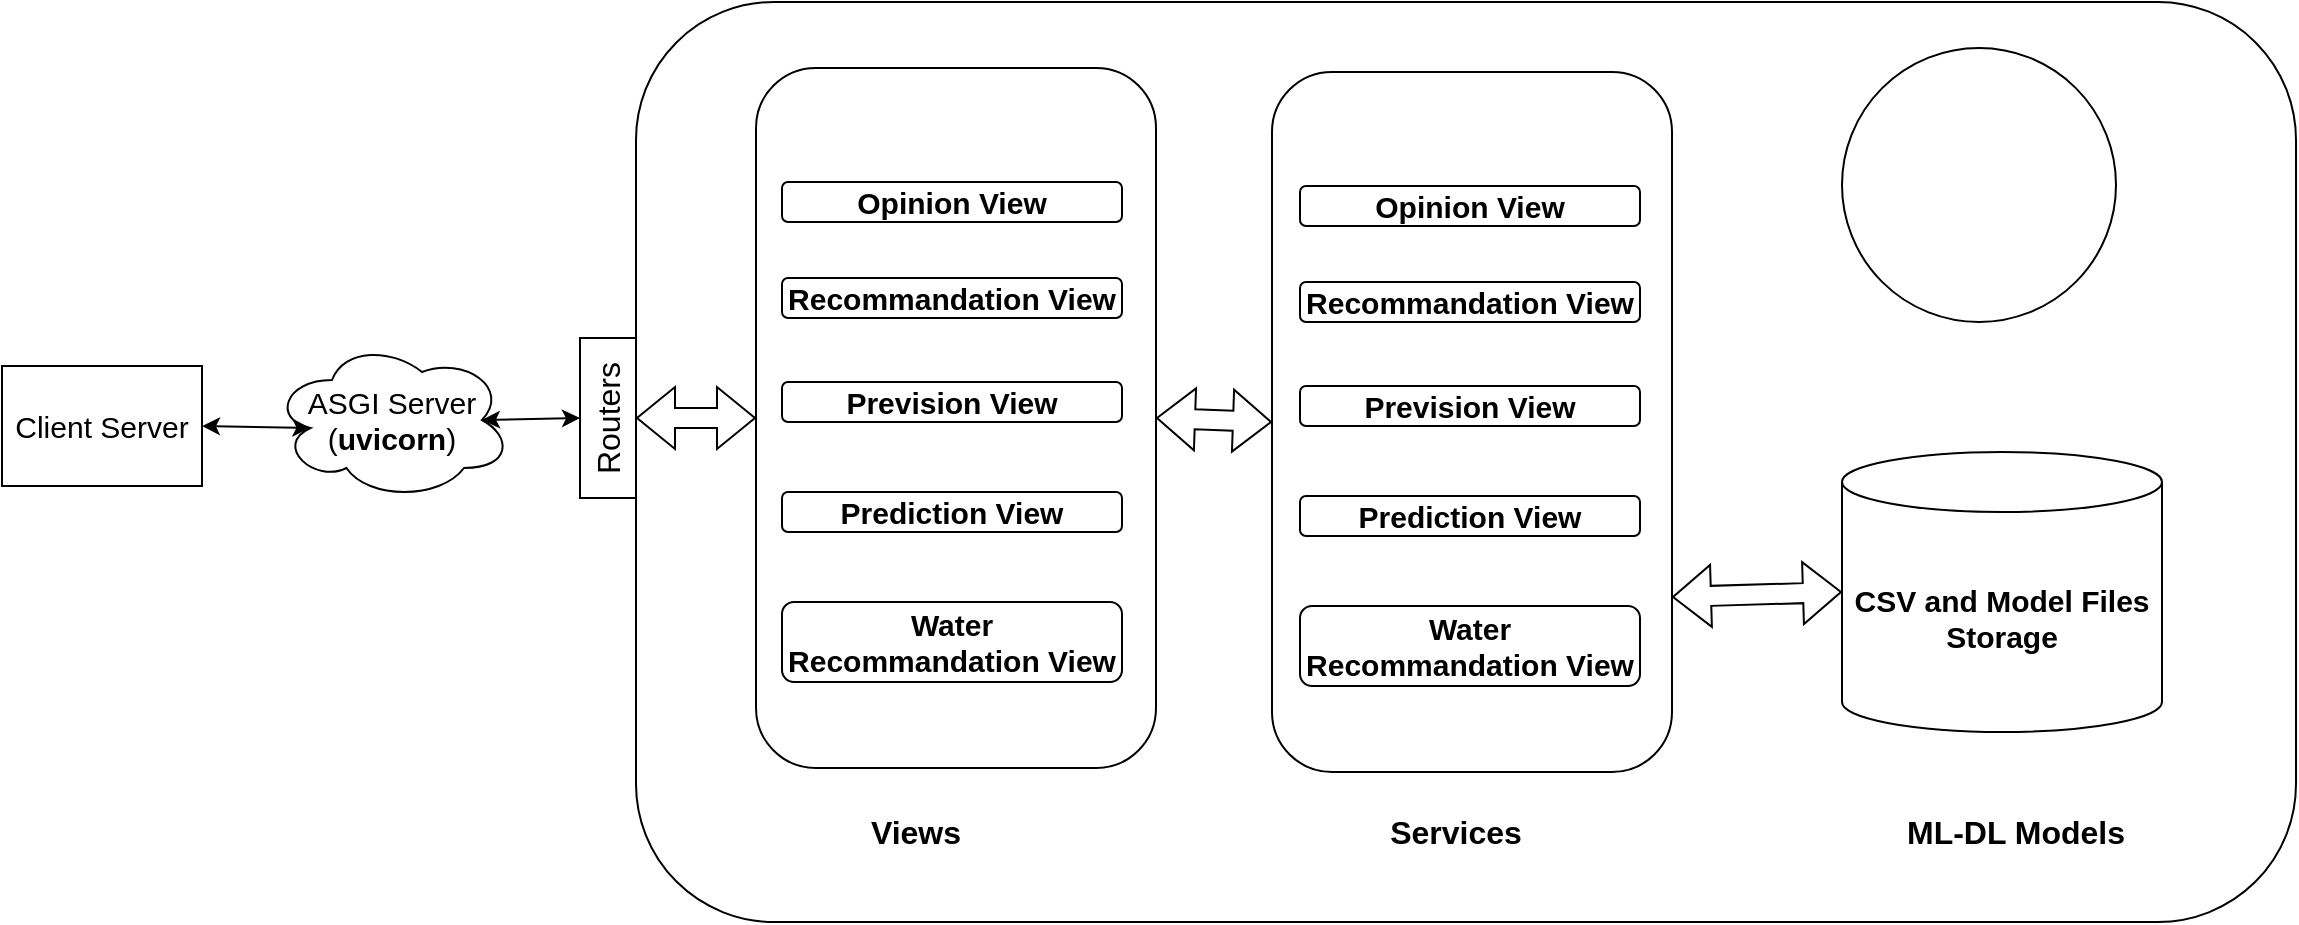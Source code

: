 <mxfile version="26.0.14">
  <diagram name="Page-1" id="IXrnQK5_JN5O4_K-YByB">
    <mxGraphModel dx="880" dy="468" grid="1" gridSize="10" guides="1" tooltips="1" connect="1" arrows="1" fold="1" page="1" pageScale="1" pageWidth="3300" pageHeight="4681" math="0" shadow="0">
      <root>
        <mxCell id="0" />
        <mxCell id="1" parent="0" />
        <mxCell id="ohZopj5vO3BjQmZIBhk5-1" value="&lt;font style=&quot;font-size: 15px;&quot;&gt;Client Server&lt;/font&gt;" style="rounded=0;whiteSpace=wrap;html=1;" vertex="1" parent="1">
          <mxGeometry x="133" y="262" width="100" height="60" as="geometry" />
        </mxCell>
        <mxCell id="ohZopj5vO3BjQmZIBhk5-2" value="&lt;font style=&quot;font-size: 15px;&quot;&gt;ASGI Server&lt;/font&gt;&lt;div&gt;&lt;font style=&quot;font-size: 15px;&quot;&gt;(&lt;b&gt;uvicorn&lt;/b&gt;)&lt;/font&gt;&lt;/div&gt;" style="ellipse;shape=cloud;whiteSpace=wrap;html=1;" vertex="1" parent="1">
          <mxGeometry x="268" y="249" width="120" height="80" as="geometry" />
        </mxCell>
        <mxCell id="ohZopj5vO3BjQmZIBhk5-5" value="" style="rounded=1;whiteSpace=wrap;html=1;" vertex="1" parent="1">
          <mxGeometry x="450" y="80" width="830" height="460" as="geometry" />
        </mxCell>
        <mxCell id="ohZopj5vO3BjQmZIBhk5-7" value="" style="rounded=1;whiteSpace=wrap;html=1;" vertex="1" parent="1">
          <mxGeometry x="510" y="113" width="200" height="350" as="geometry" />
        </mxCell>
        <mxCell id="ohZopj5vO3BjQmZIBhk5-11" value="&lt;font style=&quot;font-size: 15px;&quot;&gt;&lt;b&gt;Opinion View&lt;/b&gt;&lt;/font&gt;" style="rounded=1;whiteSpace=wrap;html=1;" vertex="1" parent="1">
          <mxGeometry x="523" y="170" width="170" height="20" as="geometry" />
        </mxCell>
        <mxCell id="ohZopj5vO3BjQmZIBhk5-12" value="&lt;font style=&quot;font-size: 16px;&quot;&gt;Routers&lt;/font&gt;" style="rounded=0;whiteSpace=wrap;html=1;rotation=-90;" vertex="1" parent="1">
          <mxGeometry x="396" y="274" width="80" height="28" as="geometry" />
        </mxCell>
        <mxCell id="ohZopj5vO3BjQmZIBhk5-13" value="&lt;font style=&quot;font-size: 15px;&quot;&gt;&lt;b&gt;Recommandation View&lt;/b&gt;&lt;/font&gt;" style="rounded=1;whiteSpace=wrap;html=1;" vertex="1" parent="1">
          <mxGeometry x="523" y="218" width="170" height="20" as="geometry" />
        </mxCell>
        <mxCell id="ohZopj5vO3BjQmZIBhk5-14" value="&lt;font style=&quot;font-size: 15px;&quot;&gt;&lt;b&gt;Prediction View&lt;/b&gt;&lt;/font&gt;" style="rounded=1;whiteSpace=wrap;html=1;" vertex="1" parent="1">
          <mxGeometry x="523" y="325" width="170" height="20" as="geometry" />
        </mxCell>
        <mxCell id="ohZopj5vO3BjQmZIBhk5-15" value="&lt;font style=&quot;font-size: 15px;&quot;&gt;&lt;b&gt;Prevision View&lt;/b&gt;&lt;/font&gt;" style="rounded=1;whiteSpace=wrap;html=1;" vertex="1" parent="1">
          <mxGeometry x="523" y="270" width="170" height="20" as="geometry" />
        </mxCell>
        <mxCell id="ohZopj5vO3BjQmZIBhk5-16" value="&lt;font style=&quot;font-size: 15px;&quot;&gt;&lt;b&gt;Water Recommandation View&lt;/b&gt;&lt;/font&gt;" style="rounded=1;whiteSpace=wrap;html=1;" vertex="1" parent="1">
          <mxGeometry x="523" y="380" width="170" height="40" as="geometry" />
        </mxCell>
        <mxCell id="ohZopj5vO3BjQmZIBhk5-17" value="" style="rounded=1;whiteSpace=wrap;html=1;" vertex="1" parent="1">
          <mxGeometry x="768" y="115" width="200" height="350" as="geometry" />
        </mxCell>
        <mxCell id="ohZopj5vO3BjQmZIBhk5-18" value="&lt;font style=&quot;font-size: 15px;&quot;&gt;&lt;b&gt;Opinion View&lt;/b&gt;&lt;/font&gt;" style="rounded=1;whiteSpace=wrap;html=1;" vertex="1" parent="1">
          <mxGeometry x="782" y="172" width="170" height="20" as="geometry" />
        </mxCell>
        <mxCell id="ohZopj5vO3BjQmZIBhk5-19" value="&lt;font style=&quot;font-size: 15px;&quot;&gt;&lt;b&gt;Recommandation View&lt;/b&gt;&lt;/font&gt;" style="rounded=1;whiteSpace=wrap;html=1;" vertex="1" parent="1">
          <mxGeometry x="782" y="220" width="170" height="20" as="geometry" />
        </mxCell>
        <mxCell id="ohZopj5vO3BjQmZIBhk5-20" value="&lt;font style=&quot;font-size: 15px;&quot;&gt;&lt;b&gt;Prediction View&lt;/b&gt;&lt;/font&gt;" style="rounded=1;whiteSpace=wrap;html=1;" vertex="1" parent="1">
          <mxGeometry x="782" y="327" width="170" height="20" as="geometry" />
        </mxCell>
        <mxCell id="ohZopj5vO3BjQmZIBhk5-21" value="&lt;font style=&quot;font-size: 15px;&quot;&gt;&lt;b&gt;Prevision View&lt;/b&gt;&lt;/font&gt;" style="rounded=1;whiteSpace=wrap;html=1;" vertex="1" parent="1">
          <mxGeometry x="782" y="272" width="170" height="20" as="geometry" />
        </mxCell>
        <mxCell id="ohZopj5vO3BjQmZIBhk5-22" value="&lt;font style=&quot;font-size: 15px;&quot;&gt;&lt;b&gt;Water Recommandation View&lt;/b&gt;&lt;/font&gt;" style="rounded=1;whiteSpace=wrap;html=1;" vertex="1" parent="1">
          <mxGeometry x="782" y="382" width="170" height="40" as="geometry" />
        </mxCell>
        <mxCell id="ohZopj5vO3BjQmZIBhk5-23" value="" style="shape=flexArrow;endArrow=classic;startArrow=classic;html=1;rounded=0;entryX=0;entryY=0.5;entryDx=0;entryDy=0;" edge="1" parent="1" source="ohZopj5vO3BjQmZIBhk5-12" target="ohZopj5vO3BjQmZIBhk5-7">
          <mxGeometry width="100" height="100" relative="1" as="geometry">
            <mxPoint x="660" y="370" as="sourcePoint" />
            <mxPoint x="760" y="270" as="targetPoint" />
          </mxGeometry>
        </mxCell>
        <mxCell id="ohZopj5vO3BjQmZIBhk5-24" value="" style="shape=flexArrow;endArrow=classic;startArrow=classic;html=1;rounded=0;exitX=1;exitY=0.5;exitDx=0;exitDy=0;entryX=0;entryY=0.5;entryDx=0;entryDy=0;" edge="1" parent="1" source="ohZopj5vO3BjQmZIBhk5-7" target="ohZopj5vO3BjQmZIBhk5-17">
          <mxGeometry width="100" height="100" relative="1" as="geometry">
            <mxPoint x="660" y="370" as="sourcePoint" />
            <mxPoint x="760" y="270" as="targetPoint" />
          </mxGeometry>
        </mxCell>
        <mxCell id="ohZopj5vO3BjQmZIBhk5-25" value="" style="endArrow=classic;startArrow=classic;html=1;rounded=0;exitX=0.875;exitY=0.5;exitDx=0;exitDy=0;exitPerimeter=0;entryX=0.5;entryY=0;entryDx=0;entryDy=0;" edge="1" parent="1" source="ohZopj5vO3BjQmZIBhk5-2" target="ohZopj5vO3BjQmZIBhk5-12">
          <mxGeometry width="50" height="50" relative="1" as="geometry">
            <mxPoint x="373" y="282" as="sourcePoint" />
            <mxPoint x="423.008" y="282" as="targetPoint" />
          </mxGeometry>
        </mxCell>
        <mxCell id="ohZopj5vO3BjQmZIBhk5-26" value="" style="endArrow=classic;startArrow=classic;html=1;rounded=0;exitX=1;exitY=0.5;exitDx=0;exitDy=0;entryX=0.16;entryY=0.55;entryDx=0;entryDy=0;entryPerimeter=0;" edge="1" parent="1" source="ohZopj5vO3BjQmZIBhk5-1" target="ohZopj5vO3BjQmZIBhk5-2">
          <mxGeometry width="50" height="50" relative="1" as="geometry">
            <mxPoint x="540" y="350" as="sourcePoint" />
            <mxPoint x="590" y="300" as="targetPoint" />
          </mxGeometry>
        </mxCell>
        <mxCell id="ohZopj5vO3BjQmZIBhk5-27" value="&lt;b&gt;&lt;font style=&quot;font-size: 15px;&quot;&gt;CSV and Model Files Storage&lt;/font&gt;&lt;/b&gt;" style="shape=cylinder3;whiteSpace=wrap;html=1;boundedLbl=1;backgroundOutline=1;size=15;" vertex="1" parent="1">
          <mxGeometry x="1053" y="305" width="160" height="140" as="geometry" />
        </mxCell>
        <mxCell id="ohZopj5vO3BjQmZIBhk5-28" value="&lt;b&gt;&lt;font style=&quot;font-size: 16px;&quot;&gt;Views&lt;/font&gt;&lt;/b&gt;" style="text;html=1;align=center;verticalAlign=middle;whiteSpace=wrap;rounded=0;" vertex="1" parent="1">
          <mxGeometry x="560" y="480" width="60" height="30" as="geometry" />
        </mxCell>
        <mxCell id="ohZopj5vO3BjQmZIBhk5-29" value="&lt;span style=&quot;font-size: 16px;&quot;&gt;&lt;b&gt;Services&lt;/b&gt;&lt;/span&gt;" style="text;html=1;align=center;verticalAlign=middle;whiteSpace=wrap;rounded=0;" vertex="1" parent="1">
          <mxGeometry x="830" y="480" width="60" height="30" as="geometry" />
        </mxCell>
        <mxCell id="ohZopj5vO3BjQmZIBhk5-30" value="&lt;span style=&quot;font-size: 16px;&quot;&gt;&lt;b&gt;ML-DL Models&lt;/b&gt;&lt;/span&gt;" style="text;html=1;align=center;verticalAlign=middle;whiteSpace=wrap;rounded=0;" vertex="1" parent="1">
          <mxGeometry x="1070" y="480" width="140" height="30" as="geometry" />
        </mxCell>
        <mxCell id="ohZopj5vO3BjQmZIBhk5-31" value="" style="shape=flexArrow;endArrow=classic;startArrow=classic;html=1;rounded=0;exitX=0;exitY=0.5;exitDx=0;exitDy=0;exitPerimeter=0;entryX=1;entryY=0.75;entryDx=0;entryDy=0;" edge="1" parent="1" source="ohZopj5vO3BjQmZIBhk5-27" target="ohZopj5vO3BjQmZIBhk5-17">
          <mxGeometry width="100" height="100" relative="1" as="geometry">
            <mxPoint x="900" y="310" as="sourcePoint" />
            <mxPoint x="1000" y="210" as="targetPoint" />
          </mxGeometry>
        </mxCell>
        <mxCell id="ohZopj5vO3BjQmZIBhk5-32" value="" style="ellipse;whiteSpace=wrap;html=1;aspect=fixed;" vertex="1" parent="1">
          <mxGeometry x="1053" y="103" width="137" height="137" as="geometry" />
        </mxCell>
      </root>
    </mxGraphModel>
  </diagram>
</mxfile>
